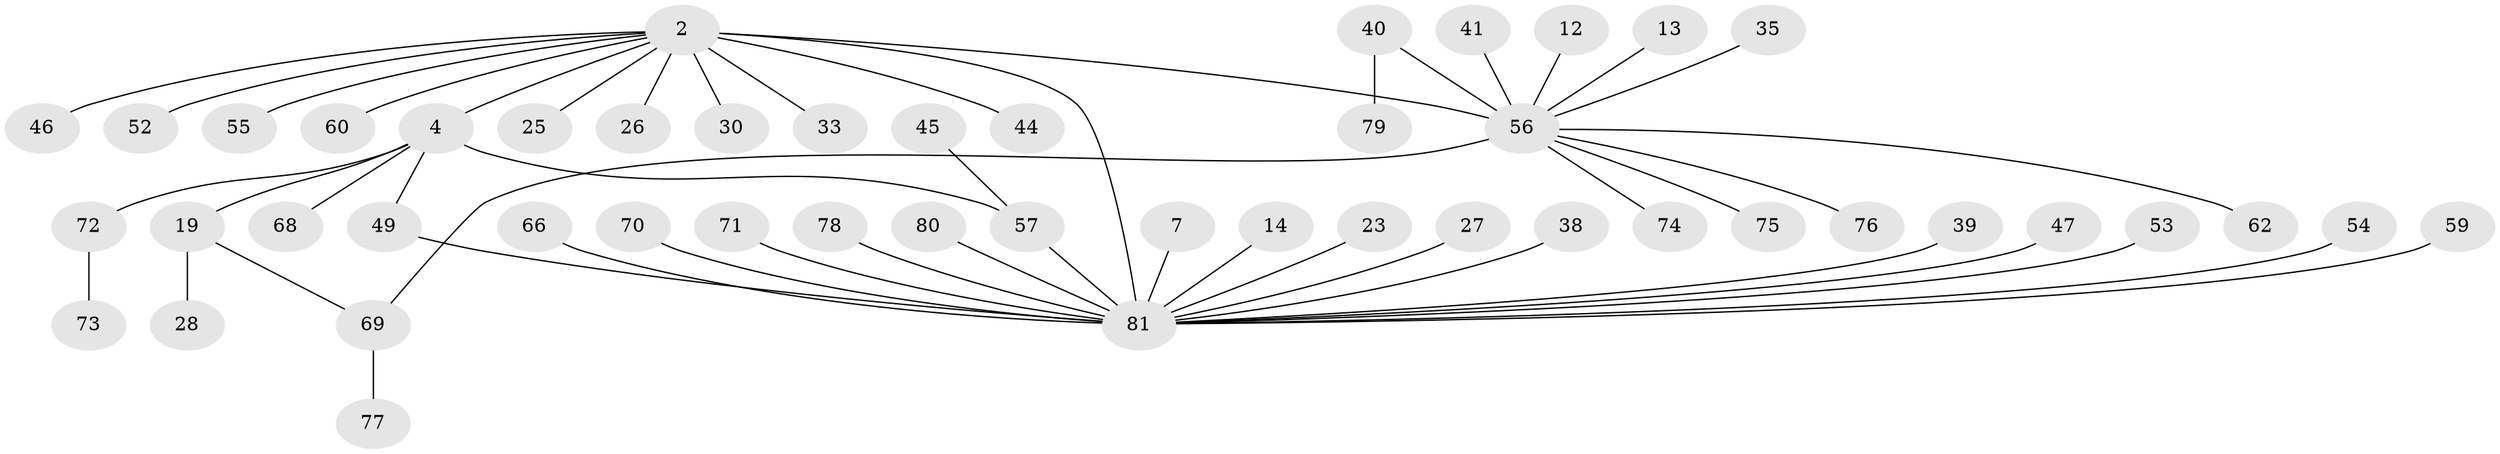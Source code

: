 // original degree distribution, {6: 0.012345679012345678, 16: 0.012345679012345678, 11: 0.012345679012345678, 4: 0.04938271604938271, 9: 0.012345679012345678, 7: 0.037037037037037035, 1: 0.5679012345679012, 2: 0.2345679012345679, 3: 0.04938271604938271, 5: 0.012345679012345678}
// Generated by graph-tools (version 1.1) at 2025/51/03/04/25 21:51:38]
// undirected, 48 vertices, 50 edges
graph export_dot {
graph [start="1"]
  node [color=gray90,style=filled];
  2;
  4 [super="+1"];
  7;
  12;
  13;
  14;
  19;
  23;
  25;
  26;
  27;
  28;
  30;
  33;
  35;
  38;
  39 [super="+10"];
  40 [super="+21"];
  41;
  44;
  45;
  46 [super="+31"];
  47;
  49;
  52;
  53;
  54;
  55 [super="+20"];
  56 [super="+24+32"];
  57 [super="+37+43+51"];
  59;
  60;
  62 [super="+36"];
  66;
  68;
  69 [super="+67"];
  70;
  71;
  72;
  73;
  74;
  75;
  76;
  77;
  78;
  79;
  80 [super="+58"];
  81 [super="+6+15+22+50+29+65"];
  2 -- 4 [weight=2];
  2 -- 25;
  2 -- 26;
  2 -- 30;
  2 -- 33;
  2 -- 44;
  2 -- 52;
  2 -- 60;
  2 -- 81 [weight=2];
  2 -- 55;
  2 -- 56 [weight=3];
  2 -- 46;
  4 -- 19 [weight=2];
  4 -- 49;
  4 -- 68;
  4 -- 72;
  4 -- 57;
  7 -- 81;
  12 -- 56;
  13 -- 56;
  14 -- 81;
  19 -- 28;
  19 -- 69;
  23 -- 81;
  27 -- 81;
  35 -- 56;
  38 -- 81;
  39 -- 81;
  40 -- 79;
  40 -- 56 [weight=2];
  41 -- 56;
  45 -- 57;
  47 -- 81;
  49 -- 81;
  53 -- 81;
  54 -- 81;
  56 -- 74;
  56 -- 75;
  56 -- 76;
  56 -- 62;
  56 -- 69;
  57 -- 81 [weight=2];
  59 -- 81;
  66 -- 81;
  69 -- 77;
  70 -- 81;
  71 -- 81;
  72 -- 73;
  78 -- 81;
  80 -- 81;
}

